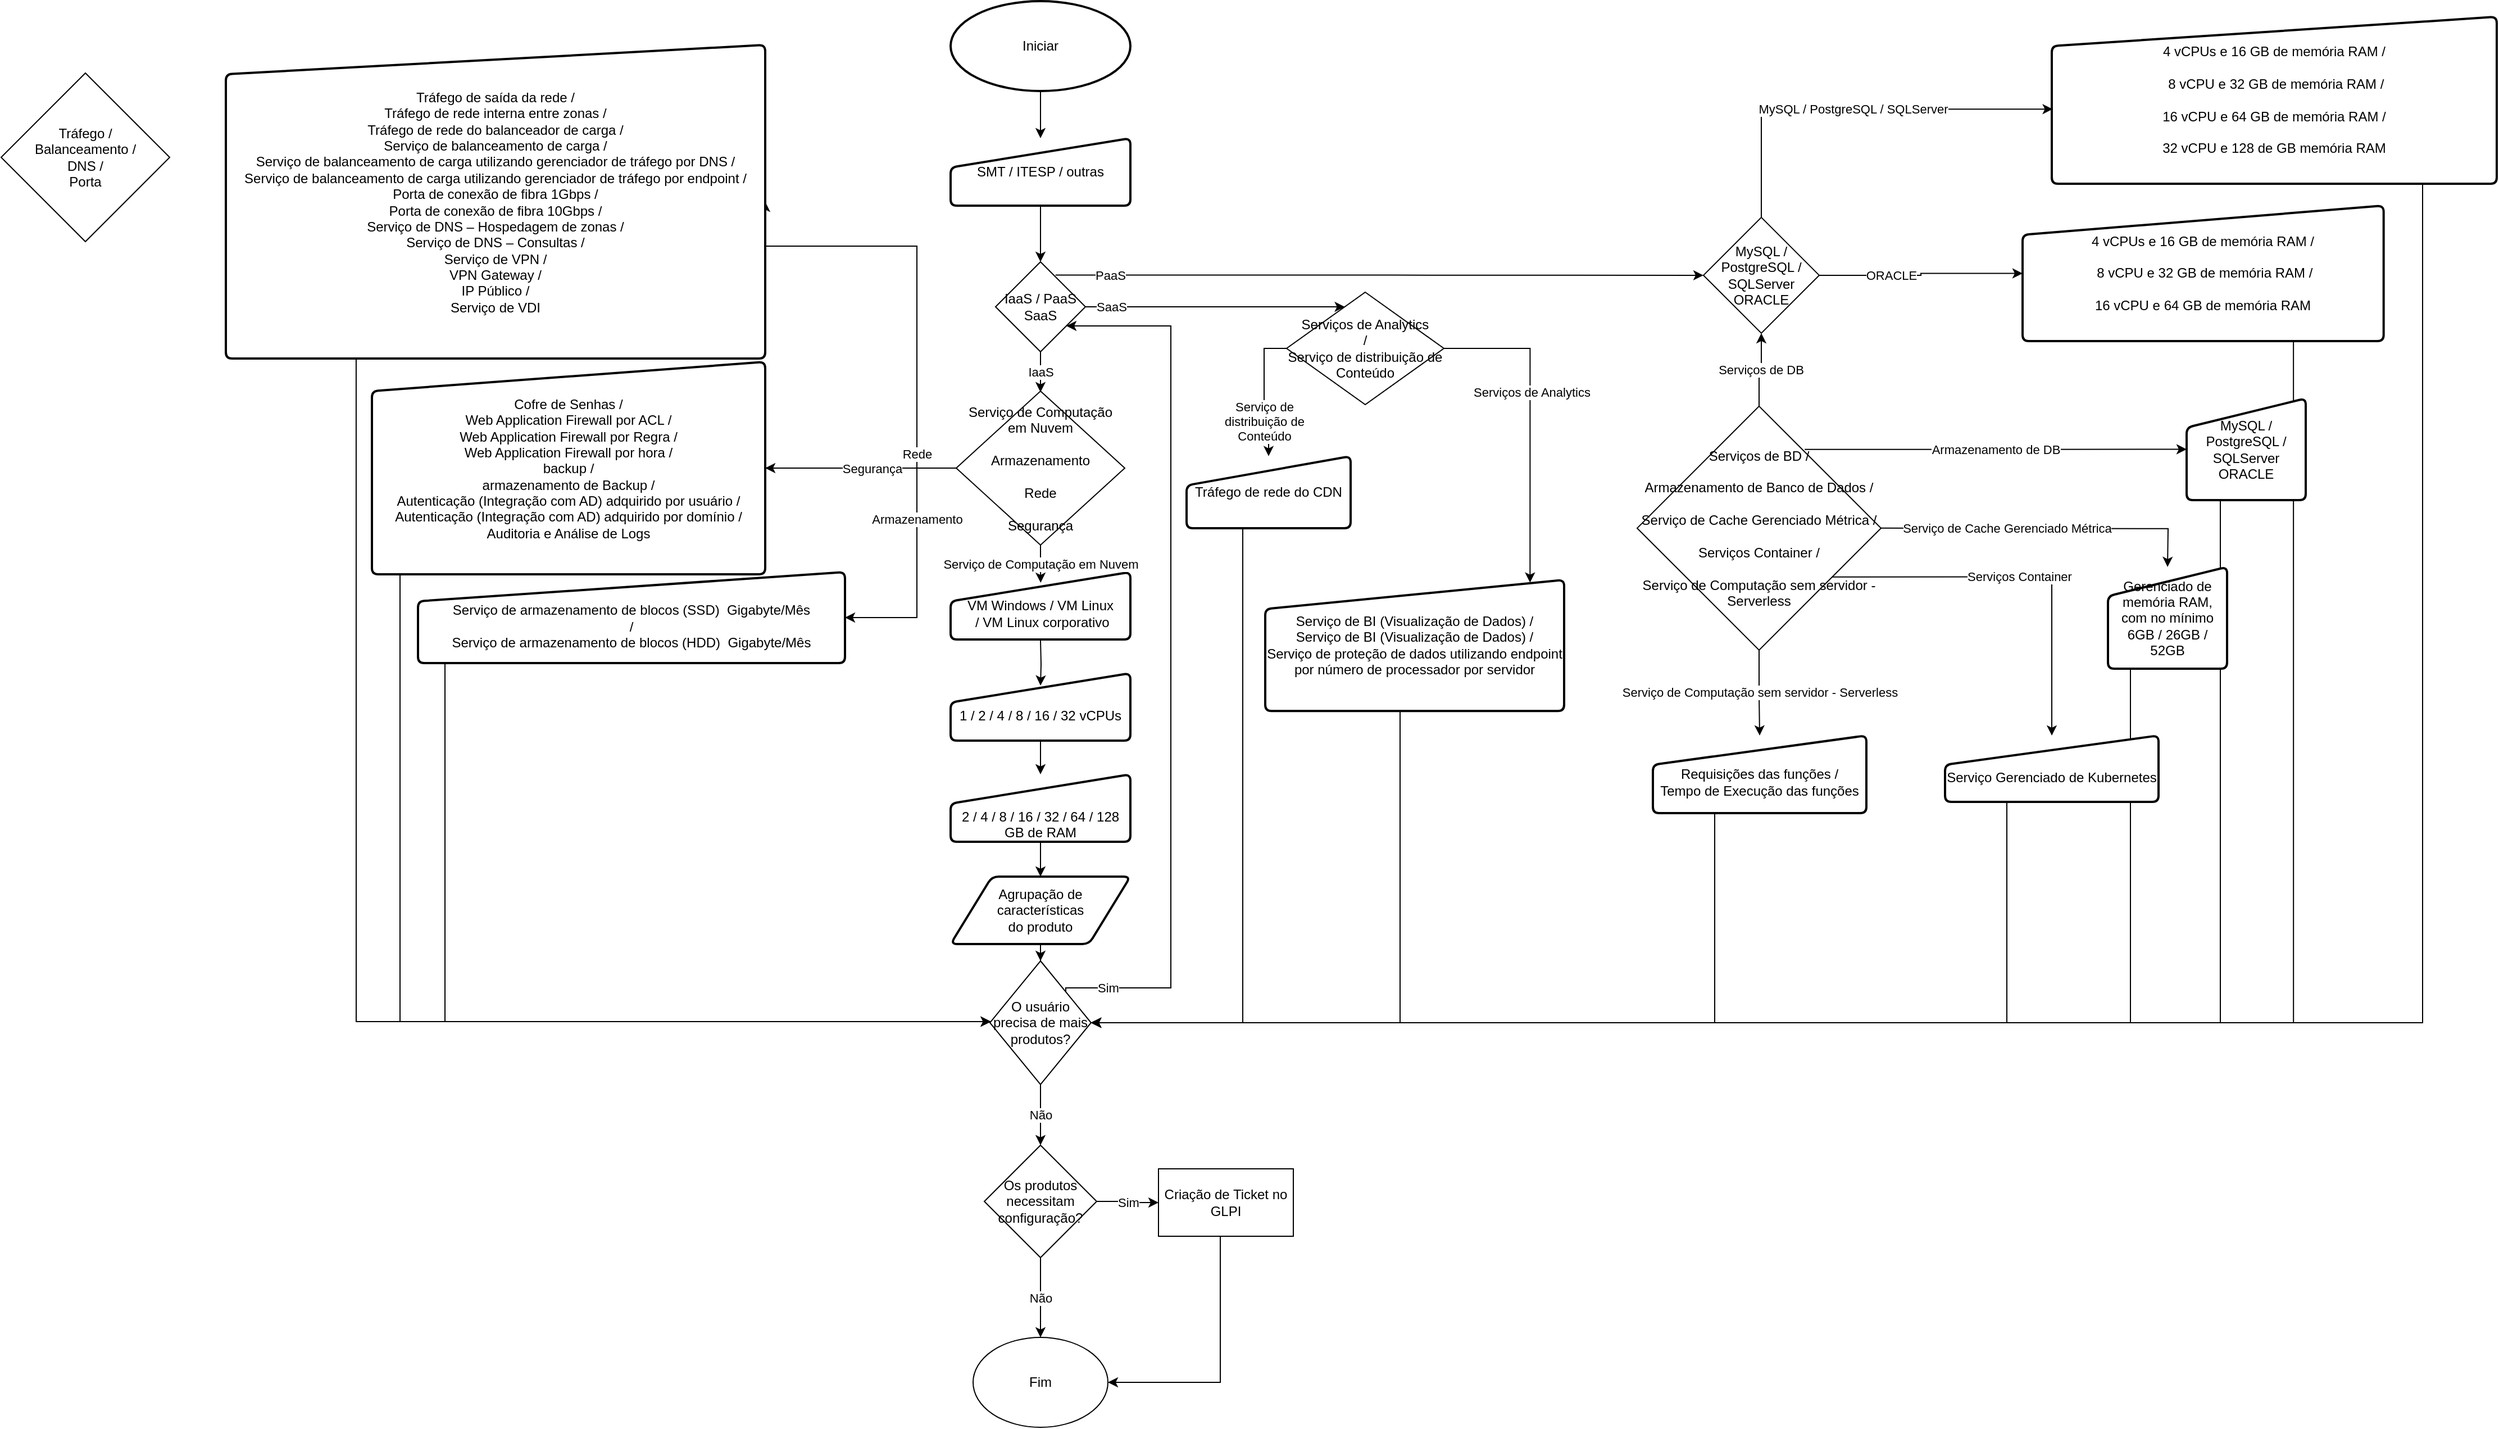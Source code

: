 <mxfile version="22.1.5" type="github">
  <diagram id="C5RBs43oDa-KdzZeNtuy" name="Page-1">
    <mxGraphModel dx="1705" dy="1639" grid="1" gridSize="10" guides="1" tooltips="1" connect="1" arrows="1" fold="1" page="1" pageScale="1" pageWidth="827" pageHeight="1169" background="#FFFFFF" math="0" shadow="0">
      <root>
        <mxCell id="WIyWlLk6GJQsqaUBKTNV-0" />
        <mxCell id="WIyWlLk6GJQsqaUBKTNV-1" parent="WIyWlLk6GJQsqaUBKTNV-0" />
        <mxCell id="rQqBpcI3bK0FMXz7D3o5-1" value="" style="edgeStyle=orthogonalEdgeStyle;rounded=0;orthogonalLoop=1;jettySize=auto;html=1;" edge="1" parent="WIyWlLk6GJQsqaUBKTNV-1" source="SdO-9JioLkY82yAIHjSf-2" target="rQqBpcI3bK0FMXz7D3o5-0">
          <mxGeometry relative="1" as="geometry" />
        </mxCell>
        <mxCell id="SdO-9JioLkY82yAIHjSf-2" value="SMT / ITESP / outras" style="html=1;strokeWidth=2;shape=manualInput;whiteSpace=wrap;rounded=1;size=26;arcSize=11;" parent="WIyWlLk6GJQsqaUBKTNV-1" vertex="1">
          <mxGeometry x="400" y="-17" width="160" height="60" as="geometry" />
        </mxCell>
        <mxCell id="ixGKhtHov63onsKk2bWm-3" value="" style="edgeStyle=orthogonalEdgeStyle;rounded=0;orthogonalLoop=1;jettySize=auto;html=1;" parent="WIyWlLk6GJQsqaUBKTNV-1" source="SdO-9JioLkY82yAIHjSf-19" target="SdO-9JioLkY82yAIHjSf-2" edge="1">
          <mxGeometry relative="1" as="geometry" />
        </mxCell>
        <mxCell id="SdO-9JioLkY82yAIHjSf-19" value="Iniciar" style="strokeWidth=2;html=1;shape=mxgraph.flowchart.start_1;whiteSpace=wrap;" parent="WIyWlLk6GJQsqaUBKTNV-1" vertex="1">
          <mxGeometry x="400" y="-139" width="160" height="80" as="geometry" />
        </mxCell>
        <mxCell id="ixGKhtHov63onsKk2bWm-5" value="IaaS " style="edgeStyle=orthogonalEdgeStyle;rounded=0;orthogonalLoop=1;jettySize=auto;html=1;" parent="WIyWlLk6GJQsqaUBKTNV-1" edge="1">
          <mxGeometry relative="1" as="geometry">
            <mxPoint x="480" y="209" as="targetPoint" />
            <mxPoint x="480" y="173" as="sourcePoint" />
          </mxGeometry>
        </mxCell>
        <mxCell id="ixGKhtHov63onsKk2bWm-18" value="&lt;div&gt;SaaS&lt;/div&gt;" style="edgeStyle=orthogonalEdgeStyle;rounded=0;orthogonalLoop=1;jettySize=auto;html=1;exitX=1;exitY=0.5;exitDx=0;exitDy=0;" parent="WIyWlLk6GJQsqaUBKTNV-1" source="rQqBpcI3bK0FMXz7D3o5-0" target="rQqBpcI3bK0FMXz7D3o5-70" edge="1">
          <mxGeometry x="-0.799" relative="1" as="geometry">
            <mxPoint x="560" y="243" as="sourcePoint" />
            <mxPoint x="728.24" y="222.72" as="targetPoint" />
            <Array as="points">
              <mxPoint x="660" y="133" />
              <mxPoint x="660" y="133" />
            </Array>
            <mxPoint as="offset" />
          </mxGeometry>
        </mxCell>
        <mxCell id="ixGKhtHov63onsKk2bWm-9" value="" style="edgeStyle=orthogonalEdgeStyle;rounded=0;orthogonalLoop=1;jettySize=auto;html=1;entryX=0.5;entryY=0.183;entryDx=0;entryDy=0;entryPerimeter=0;" parent="WIyWlLk6GJQsqaUBKTNV-1" target="ixGKhtHov63onsKk2bWm-8" edge="1">
          <mxGeometry relative="1" as="geometry">
            <mxPoint x="480" y="430" as="sourcePoint" />
            <Array as="points" />
          </mxGeometry>
        </mxCell>
        <mxCell id="ixGKhtHov63onsKk2bWm-6" value="&lt;div&gt;&lt;br&gt;&lt;/div&gt;&lt;div&gt;VM Windows / VM Linux&lt;/div&gt;&amp;nbsp;/ VM Linux corporativo" style="html=1;strokeWidth=2;shape=manualInput;whiteSpace=wrap;rounded=1;size=26;arcSize=11;" parent="WIyWlLk6GJQsqaUBKTNV-1" vertex="1">
          <mxGeometry x="400" y="369" width="160" height="60" as="geometry" />
        </mxCell>
        <mxCell id="ixGKhtHov63onsKk2bWm-12" value="" style="edgeStyle=orthogonalEdgeStyle;rounded=0;orthogonalLoop=1;jettySize=auto;html=1;" parent="WIyWlLk6GJQsqaUBKTNV-1" source="ixGKhtHov63onsKk2bWm-8" target="ixGKhtHov63onsKk2bWm-11" edge="1">
          <mxGeometry relative="1" as="geometry" />
        </mxCell>
        <mxCell id="ixGKhtHov63onsKk2bWm-8" value="&lt;div&gt;&lt;br&gt;&lt;/div&gt;&lt;div&gt;1 / 2 / 4 / 8 / 16 / 32 vCPUs&lt;/div&gt;" style="html=1;strokeWidth=2;shape=manualInput;whiteSpace=wrap;rounded=1;size=26;arcSize=11;" parent="WIyWlLk6GJQsqaUBKTNV-1" vertex="1">
          <mxGeometry x="400" y="459" width="160" height="60" as="geometry" />
        </mxCell>
        <mxCell id="ixGKhtHov63onsKk2bWm-14" value="" style="edgeStyle=orthogonalEdgeStyle;rounded=0;orthogonalLoop=1;jettySize=auto;html=1;" parent="WIyWlLk6GJQsqaUBKTNV-1" source="ixGKhtHov63onsKk2bWm-11" edge="1">
          <mxGeometry relative="1" as="geometry">
            <mxPoint x="480" y="640" as="targetPoint" />
          </mxGeometry>
        </mxCell>
        <mxCell id="ixGKhtHov63onsKk2bWm-11" value="&lt;div&gt;&lt;br&gt;&lt;/div&gt;&lt;div&gt;&lt;br&gt;&lt;/div&gt;&lt;div&gt;2 / 4 / 8 / 16 / 32 / 64 / 128 GB de RAM&lt;/div&gt;" style="html=1;strokeWidth=2;shape=manualInput;whiteSpace=wrap;rounded=1;size=26;arcSize=11;" parent="WIyWlLk6GJQsqaUBKTNV-1" vertex="1">
          <mxGeometry x="400" y="549" width="160" height="60" as="geometry" />
        </mxCell>
        <mxCell id="rQqBpcI3bK0FMXz7D3o5-18" value="" style="edgeStyle=orthogonalEdgeStyle;rounded=0;orthogonalLoop=1;jettySize=auto;html=1;entryX=0.5;entryY=0;entryDx=0;entryDy=0;" edge="1" parent="WIyWlLk6GJQsqaUBKTNV-1" source="ixGKhtHov63onsKk2bWm-13" target="rQqBpcI3bK0FMXz7D3o5-29">
          <mxGeometry relative="1" as="geometry">
            <mxPoint x="450" y="750" as="targetPoint" />
          </mxGeometry>
        </mxCell>
        <mxCell id="ixGKhtHov63onsKk2bWm-13" value="&lt;div&gt;Agrupação de&lt;/div&gt;&lt;div&gt;características&lt;/div&gt;&lt;div&gt;do produto&lt;br&gt;&lt;/div&gt;" style="shape=parallelogram;html=1;strokeWidth=2;perimeter=parallelogramPerimeter;whiteSpace=wrap;rounded=1;arcSize=12;size=0.23;" parent="WIyWlLk6GJQsqaUBKTNV-1" vertex="1">
          <mxGeometry x="400" y="640" width="160" height="60" as="geometry" />
        </mxCell>
        <mxCell id="rQqBpcI3bK0FMXz7D3o5-69" value="&lt;div&gt;PaaS&lt;/div&gt;" style="edgeStyle=orthogonalEdgeStyle;rounded=0;orthogonalLoop=1;jettySize=auto;html=1;entryX=0;entryY=0.5;entryDx=0;entryDy=0;exitX=0.667;exitY=0.147;exitDx=0;exitDy=0;exitPerimeter=0;" edge="1" parent="WIyWlLk6GJQsqaUBKTNV-1" source="rQqBpcI3bK0FMXz7D3o5-0" target="rQqBpcI3bK0FMXz7D3o5-37">
          <mxGeometry x="-0.832" relative="1" as="geometry">
            <mxPoint as="offset" />
          </mxGeometry>
        </mxCell>
        <mxCell id="rQqBpcI3bK0FMXz7D3o5-0" value="IaaS / PaaS SaaS" style="rhombus;whiteSpace=wrap;html=1;" vertex="1" parent="WIyWlLk6GJQsqaUBKTNV-1">
          <mxGeometry x="440" y="93" width="80" height="80" as="geometry" />
        </mxCell>
        <mxCell id="rQqBpcI3bK0FMXz7D3o5-4" value="Serviço de Computação em Nuvem" style="edgeStyle=orthogonalEdgeStyle;rounded=0;orthogonalLoop=1;jettySize=auto;html=1;entryX=0.501;entryY=0.159;entryDx=0;entryDy=0;entryPerimeter=0;" edge="1" parent="WIyWlLk6GJQsqaUBKTNV-1" source="rQqBpcI3bK0FMXz7D3o5-2" target="ixGKhtHov63onsKk2bWm-6">
          <mxGeometry relative="1" as="geometry">
            <mxPoint x="480" y="369" as="targetPoint" />
          </mxGeometry>
        </mxCell>
        <mxCell id="rQqBpcI3bK0FMXz7D3o5-9" value="&lt;div&gt;Armazenamento&lt;/div&gt;" style="edgeStyle=orthogonalEdgeStyle;rounded=0;orthogonalLoop=1;jettySize=auto;html=1;exitX=0;exitY=0.5;exitDx=0;exitDy=0;entryX=1;entryY=0.5;entryDx=0;entryDy=0;" edge="1" parent="WIyWlLk6GJQsqaUBKTNV-1" source="rQqBpcI3bK0FMXz7D3o5-2" target="rQqBpcI3bK0FMXz7D3o5-7">
          <mxGeometry x="-0.311" relative="1" as="geometry">
            <Array as="points">
              <mxPoint x="370" y="277" />
              <mxPoint x="370" y="410" />
            </Array>
            <mxPoint as="offset" />
          </mxGeometry>
        </mxCell>
        <mxCell id="rQqBpcI3bK0FMXz7D3o5-21" value="Rede" style="edgeStyle=orthogonalEdgeStyle;rounded=0;orthogonalLoop=1;jettySize=auto;html=1;entryX=1;entryY=0.5;entryDx=0;entryDy=0;" edge="1" parent="WIyWlLk6GJQsqaUBKTNV-1" source="rQqBpcI3bK0FMXz7D3o5-2" target="rQqBpcI3bK0FMXz7D3o5-20">
          <mxGeometry x="-0.764" relative="1" as="geometry">
            <Array as="points">
              <mxPoint x="370" y="277" />
              <mxPoint x="370" y="79" />
            </Array>
            <mxPoint as="offset" />
          </mxGeometry>
        </mxCell>
        <mxCell id="rQqBpcI3bK0FMXz7D3o5-23" value="Segurança" style="edgeStyle=orthogonalEdgeStyle;rounded=0;orthogonalLoop=1;jettySize=auto;html=1;" edge="1" parent="WIyWlLk6GJQsqaUBKTNV-1" source="rQqBpcI3bK0FMXz7D3o5-2" target="rQqBpcI3bK0FMXz7D3o5-22">
          <mxGeometry x="-0.118" relative="1" as="geometry">
            <mxPoint x="340" y="276.5" as="targetPoint" />
            <mxPoint as="offset" />
          </mxGeometry>
        </mxCell>
        <mxCell id="rQqBpcI3bK0FMXz7D3o5-2" value="&lt;div&gt;Serviço de Computação em Nuvem&lt;/div&gt;&lt;div&gt;&lt;br&gt;&lt;/div&gt;&lt;div&gt;Armazenamento&lt;/div&gt;&lt;div&gt;&lt;br&gt;&lt;/div&gt;&lt;div&gt;Rede&lt;/div&gt;&lt;br&gt;Segurança" style="rhombus;whiteSpace=wrap;html=1;" vertex="1" parent="WIyWlLk6GJQsqaUBKTNV-1">
          <mxGeometry x="405" y="208" width="150" height="137" as="geometry" />
        </mxCell>
        <mxCell id="rQqBpcI3bK0FMXz7D3o5-24" style="edgeStyle=orthogonalEdgeStyle;rounded=0;orthogonalLoop=1;jettySize=auto;html=1;" edge="1" parent="WIyWlLk6GJQsqaUBKTNV-1" target="rQqBpcI3bK0FMXz7D3o5-29">
          <mxGeometry relative="1" as="geometry">
            <mxPoint x="120" y="449" as="sourcePoint" />
            <mxPoint x="300" y="820" as="targetPoint" />
            <Array as="points">
              <mxPoint x="-50" y="449" />
              <mxPoint x="-50" y="769" />
            </Array>
          </mxGeometry>
        </mxCell>
        <mxCell id="rQqBpcI3bK0FMXz7D3o5-7" value="&lt;div&gt;&lt;br&gt;&lt;/div&gt;&lt;div&gt;Serviço de armazenamento de blocos (SSD)&amp;nbsp; Gigabyte/Mês&lt;/div&gt;&lt;div&gt;/&lt;/div&gt;Serviço de armazenamento de blocos (HDD)&amp;nbsp; Gigabyte/Mês" style="html=1;strokeWidth=2;shape=manualInput;whiteSpace=wrap;rounded=1;size=26;arcSize=11;" vertex="1" parent="WIyWlLk6GJQsqaUBKTNV-1">
          <mxGeometry x="-74" y="369" width="380" height="81" as="geometry" />
        </mxCell>
        <mxCell id="rQqBpcI3bK0FMXz7D3o5-14" value="&lt;div&gt;Sim&lt;/div&gt;" style="edgeStyle=orthogonalEdgeStyle;rounded=0;orthogonalLoop=1;jettySize=auto;html=1;" edge="1" parent="WIyWlLk6GJQsqaUBKTNV-1" source="rQqBpcI3bK0FMXz7D3o5-12" target="rQqBpcI3bK0FMXz7D3o5-13">
          <mxGeometry relative="1" as="geometry" />
        </mxCell>
        <mxCell id="rQqBpcI3bK0FMXz7D3o5-16" value="Não" style="edgeStyle=orthogonalEdgeStyle;rounded=0;orthogonalLoop=1;jettySize=auto;html=1;" edge="1" parent="WIyWlLk6GJQsqaUBKTNV-1" source="rQqBpcI3bK0FMXz7D3o5-12" target="rQqBpcI3bK0FMXz7D3o5-15">
          <mxGeometry relative="1" as="geometry" />
        </mxCell>
        <mxCell id="rQqBpcI3bK0FMXz7D3o5-12" value="Os produtos necessitam configuração?" style="rhombus;whiteSpace=wrap;html=1;" vertex="1" parent="WIyWlLk6GJQsqaUBKTNV-1">
          <mxGeometry x="430" y="879" width="100" height="100" as="geometry" />
        </mxCell>
        <mxCell id="rQqBpcI3bK0FMXz7D3o5-17" style="edgeStyle=orthogonalEdgeStyle;rounded=0;orthogonalLoop=1;jettySize=auto;html=1;entryX=1;entryY=0.5;entryDx=0;entryDy=0;exitX=0.5;exitY=1;exitDx=0;exitDy=0;" edge="1" parent="WIyWlLk6GJQsqaUBKTNV-1" source="rQqBpcI3bK0FMXz7D3o5-13" target="rQqBpcI3bK0FMXz7D3o5-15">
          <mxGeometry relative="1" as="geometry">
            <mxPoint x="625" y="1100" as="targetPoint" />
            <Array as="points">
              <mxPoint x="640" y="960" />
              <mxPoint x="640" y="1090" />
            </Array>
          </mxGeometry>
        </mxCell>
        <mxCell id="rQqBpcI3bK0FMXz7D3o5-13" value="Criação de Ticket no GLPI" style="rounded=0;whiteSpace=wrap;html=1;" vertex="1" parent="WIyWlLk6GJQsqaUBKTNV-1">
          <mxGeometry x="585" y="900" width="120" height="60" as="geometry" />
        </mxCell>
        <mxCell id="rQqBpcI3bK0FMXz7D3o5-15" value="&lt;div&gt;Fim&lt;/div&gt;" style="ellipse;whiteSpace=wrap;html=1;" vertex="1" parent="WIyWlLk6GJQsqaUBKTNV-1">
          <mxGeometry x="420" y="1050" width="120" height="80" as="geometry" />
        </mxCell>
        <mxCell id="rQqBpcI3bK0FMXz7D3o5-27" style="edgeStyle=orthogonalEdgeStyle;rounded=0;orthogonalLoop=1;jettySize=auto;html=1;exitX=0.227;exitY=0.998;exitDx=0;exitDy=0;exitPerimeter=0;" edge="1" parent="WIyWlLk6GJQsqaUBKTNV-1" target="rQqBpcI3bK0FMXz7D3o5-29">
          <mxGeometry relative="1" as="geometry">
            <mxPoint x="330" y="820" as="targetPoint" />
            <mxPoint x="-129.04" y="177.442" as="sourcePoint" />
            <Array as="points">
              <mxPoint x="-129" y="769" />
            </Array>
          </mxGeometry>
        </mxCell>
        <mxCell id="rQqBpcI3bK0FMXz7D3o5-20" value="Tráfego de saída da rede /&lt;br&gt;Tráfego de rede interna entre zonas /&lt;br&gt;Tráfego de rede do balanceador de carga /&lt;br&gt;Serviço de balanceamento de carga /&lt;br&gt;Serviço de balanceamento de carga utilizando gerenciador de tráfego por DNS /&lt;br&gt;Serviço de balanceamento de carga utilizando gerenciador de tráfego por endpoint /&lt;br&gt;Porta de conexão de fibra 1Gbps /&lt;br&gt;Porta de conexão de fibra 10Gbps /&lt;br&gt;Serviço de DNS – Hospedagem de zonas /&lt;br&gt;Serviço de DNS – Consultas /&lt;br&gt;Serviço de VPN /&lt;br&gt;VPN Gateway /&lt;br&gt;IP Público /&lt;br&gt;Serviço de VDI" style="html=1;strokeWidth=2;shape=manualInput;whiteSpace=wrap;rounded=1;size=26;arcSize=11;" vertex="1" parent="WIyWlLk6GJQsqaUBKTNV-1">
          <mxGeometry x="-245" y="-100" width="480" height="279" as="geometry" />
        </mxCell>
        <mxCell id="rQqBpcI3bK0FMXz7D3o5-25" style="edgeStyle=orthogonalEdgeStyle;rounded=0;orthogonalLoop=1;jettySize=auto;html=1;exitX=0.5;exitY=1;exitDx=0;exitDy=0;" edge="1" parent="WIyWlLk6GJQsqaUBKTNV-1" target="rQqBpcI3bK0FMXz7D3o5-29">
          <mxGeometry relative="1" as="geometry">
            <mxPoint x="70" y="371.0" as="sourcePoint" />
            <mxPoint x="360" y="820" as="targetPoint" />
            <Array as="points">
              <mxPoint x="-90" y="371" />
              <mxPoint x="-90" y="769" />
            </Array>
          </mxGeometry>
        </mxCell>
        <mxCell id="rQqBpcI3bK0FMXz7D3o5-22" value="Cofre de Senhas /&lt;br&gt;Web Application Firewall por ACL /&lt;br&gt;Web Application Firewall por Regra /&lt;br&gt;Web Application Firewall por hora /&lt;br&gt;backup /&lt;br&gt;armazenamento de Backup /&lt;br&gt;Autenticação (Integração com AD) adquirido por usuário /&lt;br&gt;Autenticação (Integração com AD) adquirido por domínio /&lt;br&gt;Auditoria e Análise de Logs" style="html=1;strokeWidth=2;shape=manualInput;whiteSpace=wrap;rounded=1;size=26;arcSize=11;" vertex="1" parent="WIyWlLk6GJQsqaUBKTNV-1">
          <mxGeometry x="-115" y="182" width="350" height="189" as="geometry" />
        </mxCell>
        <mxCell id="rQqBpcI3bK0FMXz7D3o5-30" value="Não" style="edgeStyle=orthogonalEdgeStyle;rounded=0;orthogonalLoop=1;jettySize=auto;html=1;" edge="1" parent="WIyWlLk6GJQsqaUBKTNV-1" source="rQqBpcI3bK0FMXz7D3o5-29" target="rQqBpcI3bK0FMXz7D3o5-12">
          <mxGeometry relative="1" as="geometry" />
        </mxCell>
        <mxCell id="rQqBpcI3bK0FMXz7D3o5-31" value="&lt;div&gt;Sim&lt;/div&gt;" style="edgeStyle=orthogonalEdgeStyle;rounded=0;orthogonalLoop=1;jettySize=auto;html=1;exitX=1;exitY=0;exitDx=0;exitDy=0;" edge="1" parent="WIyWlLk6GJQsqaUBKTNV-1" source="rQqBpcI3bK0FMXz7D3o5-29" target="rQqBpcI3bK0FMXz7D3o5-0">
          <mxGeometry x="-0.895" relative="1" as="geometry">
            <mxPoint x="595" y="150" as="targetPoint" />
            <mxPoint x="520" y="770" as="sourcePoint" />
            <Array as="points">
              <mxPoint x="503" y="739" />
              <mxPoint x="596" y="739" />
              <mxPoint x="596" y="150" />
            </Array>
            <mxPoint as="offset" />
          </mxGeometry>
        </mxCell>
        <mxCell id="rQqBpcI3bK0FMXz7D3o5-29" value="O usuário precisa de mais produtos?" style="rhombus;whiteSpace=wrap;html=1;" vertex="1" parent="WIyWlLk6GJQsqaUBKTNV-1">
          <mxGeometry x="435" y="715" width="90" height="110" as="geometry" />
        </mxCell>
        <mxCell id="rQqBpcI3bK0FMXz7D3o5-33" value="Serviços de DB" style="edgeStyle=orthogonalEdgeStyle;rounded=0;orthogonalLoop=1;jettySize=auto;html=1;" edge="1" parent="WIyWlLk6GJQsqaUBKTNV-1" source="rQqBpcI3bK0FMXz7D3o5-32" target="rQqBpcI3bK0FMXz7D3o5-37">
          <mxGeometry x="0.002" relative="1" as="geometry">
            <mxPoint x="1070" y="106.45" as="targetPoint" />
            <mxPoint as="offset" />
          </mxGeometry>
        </mxCell>
        <mxCell id="rQqBpcI3bK0FMXz7D3o5-56" value="Armazenamento de DB" style="edgeStyle=orthogonalEdgeStyle;rounded=0;orthogonalLoop=1;jettySize=auto;html=1;exitX=0.687;exitY=0.177;exitDx=0;exitDy=0;exitPerimeter=0;" edge="1" parent="WIyWlLk6GJQsqaUBKTNV-1" source="rQqBpcI3bK0FMXz7D3o5-32" target="rQqBpcI3bK0FMXz7D3o5-54">
          <mxGeometry relative="1" as="geometry" />
        </mxCell>
        <mxCell id="rQqBpcI3bK0FMXz7D3o5-58" value="Serviço de Cache Gerenciado Métrica" style="edgeStyle=orthogonalEdgeStyle;rounded=0;orthogonalLoop=1;jettySize=auto;html=1;entryX=0.5;entryY=0;entryDx=0;entryDy=0;" edge="1" parent="WIyWlLk6GJQsqaUBKTNV-1">
          <mxGeometry x="-0.226" relative="1" as="geometry">
            <mxPoint x="1227.971" y="329.921" as="sourcePoint" />
            <mxPoint x="1483.0" y="364.45" as="targetPoint" />
            <mxPoint as="offset" />
          </mxGeometry>
        </mxCell>
        <mxCell id="rQqBpcI3bK0FMXz7D3o5-61" value="Serviço de Computação sem servidor - Serverless " style="edgeStyle=orthogonalEdgeStyle;rounded=0;orthogonalLoop=1;jettySize=auto;html=1;entryX=0.5;entryY=0;entryDx=0;entryDy=0;" edge="1" parent="WIyWlLk6GJQsqaUBKTNV-1" source="rQqBpcI3bK0FMXz7D3o5-32" target="rQqBpcI3bK0FMXz7D3o5-59">
          <mxGeometry relative="1" as="geometry" />
        </mxCell>
        <mxCell id="rQqBpcI3bK0FMXz7D3o5-64" value="Serviços Container" style="edgeStyle=orthogonalEdgeStyle;rounded=0;orthogonalLoop=1;jettySize=auto;html=1;exitX=0.779;exitY=0.7;exitDx=0;exitDy=0;exitPerimeter=0;" edge="1" parent="WIyWlLk6GJQsqaUBKTNV-1" source="rQqBpcI3bK0FMXz7D3o5-32" target="rQqBpcI3bK0FMXz7D3o5-63">
          <mxGeometry relative="1" as="geometry" />
        </mxCell>
        <mxCell id="rQqBpcI3bK0FMXz7D3o5-32" value="&lt;div&gt;Serviços de BD /&lt;br&gt;&lt;/div&gt;&lt;div&gt;&lt;br&gt;&lt;/div&gt;&lt;div&gt;Armazenamento de Banco de Dados /&lt;/div&gt;&lt;div&gt;&lt;br&gt;&lt;/div&gt;&lt;div&gt;Serviço de Cache Gerenciado Métrica /&lt;/div&gt;&lt;div&gt;&lt;br&gt;&lt;/div&gt;&lt;div&gt;Serviços Container /&lt;/div&gt;&lt;div&gt;&lt;br&gt;&lt;/div&gt;&lt;div&gt;Serviço de Computação sem servidor - Serverless &lt;br&gt;&lt;/div&gt;" style="rhombus;whiteSpace=wrap;html=1;" vertex="1" parent="WIyWlLk6GJQsqaUBKTNV-1">
          <mxGeometry x="1011" y="221.45" width="217" height="217" as="geometry" />
        </mxCell>
        <mxCell id="rQqBpcI3bK0FMXz7D3o5-42" style="edgeStyle=orthogonalEdgeStyle;rounded=0;orthogonalLoop=1;jettySize=auto;html=1;" edge="1" parent="WIyWlLk6GJQsqaUBKTNV-1" target="rQqBpcI3bK0FMXz7D3o5-29">
          <mxGeometry relative="1" as="geometry">
            <mxPoint x="1595.067" y="70" as="sourcePoint" />
            <mxPoint x="775" y="770" as="targetPoint" />
            <Array as="points">
              <mxPoint x="1595" y="770" />
            </Array>
          </mxGeometry>
        </mxCell>
        <mxCell id="rQqBpcI3bK0FMXz7D3o5-35" value="&lt;div&gt;4 vCPUs e 16 GB de memória RAM /&lt;/div&gt;&lt;div&gt;&lt;br&gt;&lt;/div&gt;&lt;div&gt;&amp;nbsp;8 vCPU e 32 GB de memória RAM /&lt;/div&gt;&lt;div&gt;&lt;br&gt;&lt;/div&gt;&lt;div&gt;16 vCPU e 64 GB de memória RAM&lt;br&gt;&lt;/div&gt;" style="html=1;strokeWidth=2;shape=manualInput;whiteSpace=wrap;rounded=1;size=26;arcSize=11;" vertex="1" parent="WIyWlLk6GJQsqaUBKTNV-1">
          <mxGeometry x="1354" y="42.95" width="321.34" height="120.5" as="geometry" />
        </mxCell>
        <mxCell id="rQqBpcI3bK0FMXz7D3o5-43" style="edgeStyle=orthogonalEdgeStyle;rounded=0;orthogonalLoop=1;jettySize=auto;html=1;" edge="1" parent="WIyWlLk6GJQsqaUBKTNV-1" target="rQqBpcI3bK0FMXz7D3o5-29">
          <mxGeometry relative="1" as="geometry">
            <mxPoint x="1710" y="-70" as="sourcePoint" />
            <mxPoint x="675" y="770" as="targetPoint" />
            <Array as="points">
              <mxPoint x="1710" y="770" />
            </Array>
          </mxGeometry>
        </mxCell>
        <mxCell id="rQqBpcI3bK0FMXz7D3o5-36" value="&lt;div&gt;4 vCPUs e 16 GB de memória RAM /&lt;/div&gt;&lt;div&gt;&lt;br&gt;&lt;/div&gt;&lt;div&gt;&amp;nbsp;8 vCPU e 32 GB de memória RAM /&lt;/div&gt;&lt;div&gt;&lt;br&gt;&lt;/div&gt;&lt;div&gt;16 vCPU e 64 GB de memória RAM /&lt;/div&gt;&lt;div&gt;&lt;br&gt;&lt;/div&gt;&lt;div&gt;32 vCPU e 128 de GB memória RAM&lt;br&gt;&lt;/div&gt;" style="html=1;strokeWidth=2;shape=manualInput;whiteSpace=wrap;rounded=1;size=26;arcSize=11;" vertex="1" parent="WIyWlLk6GJQsqaUBKTNV-1">
          <mxGeometry x="1380" y="-125.05" width="396" height="148.5" as="geometry" />
        </mxCell>
        <mxCell id="rQqBpcI3bK0FMXz7D3o5-39" value="ORACLE" style="edgeStyle=orthogonalEdgeStyle;rounded=0;orthogonalLoop=1;jettySize=auto;html=1;" edge="1" parent="WIyWlLk6GJQsqaUBKTNV-1" source="rQqBpcI3bK0FMXz7D3o5-37" target="rQqBpcI3bK0FMXz7D3o5-35">
          <mxGeometry x="-0.295" relative="1" as="geometry">
            <mxPoint as="offset" />
          </mxGeometry>
        </mxCell>
        <mxCell id="rQqBpcI3bK0FMXz7D3o5-40" value="MySQL / PostgreSQL / SQLServer" style="edgeStyle=orthogonalEdgeStyle;rounded=0;orthogonalLoop=1;jettySize=auto;html=1;entryX=0.002;entryY=0.553;entryDx=0;entryDy=0;entryPerimeter=0;exitX=0.5;exitY=0;exitDx=0;exitDy=0;" edge="1" parent="WIyWlLk6GJQsqaUBKTNV-1" source="rQqBpcI3bK0FMXz7D3o5-37" target="rQqBpcI3bK0FMXz7D3o5-36">
          <mxGeometry relative="1" as="geometry" />
        </mxCell>
        <mxCell id="rQqBpcI3bK0FMXz7D3o5-37" value="&lt;div&gt;MySQL /&lt;/div&gt;&lt;div&gt;PostgreSQL / &lt;br&gt;&lt;/div&gt;&lt;div&gt;SQLServer&lt;/div&gt;&lt;div&gt;ORACLE&lt;br&gt;&lt;/div&gt;" style="rhombus;whiteSpace=wrap;html=1;" vertex="1" parent="WIyWlLk6GJQsqaUBKTNV-1">
          <mxGeometry x="1070" y="53.45" width="103" height="103" as="geometry" />
        </mxCell>
        <mxCell id="rQqBpcI3bK0FMXz7D3o5-68" style="edgeStyle=orthogonalEdgeStyle;rounded=0;orthogonalLoop=1;jettySize=auto;html=1;entryX=1;entryY=0.5;entryDx=0;entryDy=0;" edge="1" parent="WIyWlLk6GJQsqaUBKTNV-1" source="rQqBpcI3bK0FMXz7D3o5-54" target="rQqBpcI3bK0FMXz7D3o5-29">
          <mxGeometry relative="1" as="geometry">
            <Array as="points">
              <mxPoint x="1530" y="770" />
            </Array>
          </mxGeometry>
        </mxCell>
        <mxCell id="rQqBpcI3bK0FMXz7D3o5-54" value="&lt;div&gt;MySQL /&lt;/div&gt;&lt;div&gt;PostgreSQL / &lt;br&gt;&lt;/div&gt;&lt;div&gt;SQLServer&lt;/div&gt;&lt;div&gt;ORACLE&lt;br&gt;&lt;/div&gt;" style="html=1;strokeWidth=2;shape=manualInput;whiteSpace=wrap;rounded=1;size=26;arcSize=11;" vertex="1" parent="WIyWlLk6GJQsqaUBKTNV-1">
          <mxGeometry x="1500" y="214.45" width="106" height="90.5" as="geometry" />
        </mxCell>
        <mxCell id="rQqBpcI3bK0FMXz7D3o5-67" style="edgeStyle=orthogonalEdgeStyle;rounded=0;orthogonalLoop=1;jettySize=auto;html=1;entryX=1;entryY=0.5;entryDx=0;entryDy=0;" edge="1" parent="WIyWlLk6GJQsqaUBKTNV-1" source="rQqBpcI3bK0FMXz7D3o5-57" target="rQqBpcI3bK0FMXz7D3o5-29">
          <mxGeometry relative="1" as="geometry">
            <Array as="points">
              <mxPoint x="1450" y="770" />
            </Array>
          </mxGeometry>
        </mxCell>
        <mxCell id="rQqBpcI3bK0FMXz7D3o5-57" value="Gerenciado de memória RAM, com no mínimo 6GB / 26GB / 52GB" style="html=1;strokeWidth=2;shape=manualInput;whiteSpace=wrap;rounded=1;size=26;arcSize=11;" vertex="1" parent="WIyWlLk6GJQsqaUBKTNV-1">
          <mxGeometry x="1430" y="364.45" width="106" height="90.5" as="geometry" />
        </mxCell>
        <mxCell id="rQqBpcI3bK0FMXz7D3o5-65" style="edgeStyle=orthogonalEdgeStyle;rounded=0;orthogonalLoop=1;jettySize=auto;html=1;entryX=1;entryY=0.5;entryDx=0;entryDy=0;" edge="1" parent="WIyWlLk6GJQsqaUBKTNV-1" source="rQqBpcI3bK0FMXz7D3o5-59" target="rQqBpcI3bK0FMXz7D3o5-29">
          <mxGeometry relative="1" as="geometry">
            <Array as="points">
              <mxPoint x="1080" y="770" />
            </Array>
          </mxGeometry>
        </mxCell>
        <mxCell id="rQqBpcI3bK0FMXz7D3o5-59" value="&lt;div&gt;&lt;br&gt;&lt;/div&gt;&lt;div&gt;Requisições das funções /&lt;/div&gt;Tempo de Execução das funções" style="html=1;strokeWidth=2;shape=manualInput;whiteSpace=wrap;rounded=1;size=26;arcSize=11;" vertex="1" parent="WIyWlLk6GJQsqaUBKTNV-1">
          <mxGeometry x="1025" y="514.45" width="190" height="69" as="geometry" />
        </mxCell>
        <mxCell id="rQqBpcI3bK0FMXz7D3o5-66" style="edgeStyle=orthogonalEdgeStyle;rounded=0;orthogonalLoop=1;jettySize=auto;html=1;entryX=1;entryY=0.5;entryDx=0;entryDy=0;" edge="1" parent="WIyWlLk6GJQsqaUBKTNV-1" source="rQqBpcI3bK0FMXz7D3o5-63" target="rQqBpcI3bK0FMXz7D3o5-29">
          <mxGeometry relative="1" as="geometry">
            <Array as="points">
              <mxPoint x="1340" y="770" />
            </Array>
          </mxGeometry>
        </mxCell>
        <mxCell id="rQqBpcI3bK0FMXz7D3o5-63" value="&lt;div&gt;&lt;br&gt;&lt;/div&gt;&lt;div&gt;Serviço Gerenciado de Kubernetes&lt;/div&gt;" style="html=1;strokeWidth=2;shape=manualInput;whiteSpace=wrap;rounded=1;size=26;arcSize=11;" vertex="1" parent="WIyWlLk6GJQsqaUBKTNV-1">
          <mxGeometry x="1285" y="514.45" width="190" height="59" as="geometry" />
        </mxCell>
        <mxCell id="rQqBpcI3bK0FMXz7D3o5-72" value="&lt;div&gt;Serviço de&lt;/div&gt;&lt;div&gt;distribuição de&lt;/div&gt;&lt;div&gt;Conteúdo&lt;/div&gt;" style="edgeStyle=orthogonalEdgeStyle;rounded=0;orthogonalLoop=1;jettySize=auto;html=1;exitX=0;exitY=0.5;exitDx=0;exitDy=0;" edge="1" parent="WIyWlLk6GJQsqaUBKTNV-1" source="rQqBpcI3bK0FMXz7D3o5-70" target="rQqBpcI3bK0FMXz7D3o5-71">
          <mxGeometry x="0.411" relative="1" as="geometry">
            <mxPoint as="offset" />
          </mxGeometry>
        </mxCell>
        <mxCell id="rQqBpcI3bK0FMXz7D3o5-70" value="&lt;div&gt;Serviços de Analytics&lt;br&gt;&lt;/div&gt;&lt;div&gt;/&lt;br&gt;&lt;/div&gt;&lt;div&gt;Serviço de distribuição de Conteúdo&lt;br&gt;&lt;/div&gt;" style="rhombus;whiteSpace=wrap;html=1;" vertex="1" parent="WIyWlLk6GJQsqaUBKTNV-1">
          <mxGeometry x="699" y="120" width="140" height="100" as="geometry" />
        </mxCell>
        <mxCell id="rQqBpcI3bK0FMXz7D3o5-75" style="edgeStyle=orthogonalEdgeStyle;rounded=0;orthogonalLoop=1;jettySize=auto;html=1;entryX=1;entryY=0.5;entryDx=0;entryDy=0;" edge="1" parent="WIyWlLk6GJQsqaUBKTNV-1" source="rQqBpcI3bK0FMXz7D3o5-71" target="rQqBpcI3bK0FMXz7D3o5-29">
          <mxGeometry relative="1" as="geometry">
            <Array as="points">
              <mxPoint x="660" y="770" />
            </Array>
          </mxGeometry>
        </mxCell>
        <mxCell id="rQqBpcI3bK0FMXz7D3o5-71" value="Tráfego de rede do CDN" style="html=1;strokeWidth=2;shape=manualInput;whiteSpace=wrap;rounded=1;size=26;arcSize=11;" vertex="1" parent="WIyWlLk6GJQsqaUBKTNV-1">
          <mxGeometry x="610" y="265.91" width="146" height="64.09" as="geometry" />
        </mxCell>
        <mxCell id="rQqBpcI3bK0FMXz7D3o5-76" style="edgeStyle=orthogonalEdgeStyle;rounded=0;orthogonalLoop=1;jettySize=auto;html=1;entryX=1;entryY=0.5;entryDx=0;entryDy=0;" edge="1" parent="WIyWlLk6GJQsqaUBKTNV-1" source="rQqBpcI3bK0FMXz7D3o5-73" target="rQqBpcI3bK0FMXz7D3o5-29">
          <mxGeometry relative="1" as="geometry">
            <Array as="points">
              <mxPoint x="800" y="770" />
            </Array>
          </mxGeometry>
        </mxCell>
        <mxCell id="rQqBpcI3bK0FMXz7D3o5-73" value="Serviço de BI (Visualização de Dados) /&lt;br&gt;Serviço de BI (Visualização de Dados) /&lt;br&gt;Serviço de proteção de dados utilizando endpoint por número de processador por servidor" style="html=1;strokeWidth=2;shape=manualInput;whiteSpace=wrap;rounded=1;size=26;arcSize=11;" vertex="1" parent="WIyWlLk6GJQsqaUBKTNV-1">
          <mxGeometry x="680" y="375.91" width="266" height="116.77" as="geometry" />
        </mxCell>
        <mxCell id="rQqBpcI3bK0FMXz7D3o5-74" value="Serviços de Analytics" style="edgeStyle=orthogonalEdgeStyle;rounded=0;orthogonalLoop=1;jettySize=auto;html=1;entryX=0.886;entryY=0.021;entryDx=0;entryDy=0;entryPerimeter=0;exitX=1;exitY=0.5;exitDx=0;exitDy=0;" edge="1" parent="WIyWlLk6GJQsqaUBKTNV-1" source="rQqBpcI3bK0FMXz7D3o5-70" target="rQqBpcI3bK0FMXz7D3o5-73">
          <mxGeometry x="-0.191" y="1" relative="1" as="geometry">
            <mxPoint as="offset" />
          </mxGeometry>
        </mxCell>
        <mxCell id="rQqBpcI3bK0FMXz7D3o5-77" value="&lt;div&gt;Tráfego /&lt;/div&gt;&lt;div&gt;Balanceamento /&lt;/div&gt;&lt;div&gt;DNS /&lt;br&gt;&lt;/div&gt;&lt;div&gt;Porta&lt;/div&gt;" style="rhombus;whiteSpace=wrap;html=1;" vertex="1" parent="WIyWlLk6GJQsqaUBKTNV-1">
          <mxGeometry x="-445" y="-75" width="150" height="150" as="geometry" />
        </mxCell>
      </root>
    </mxGraphModel>
  </diagram>
</mxfile>
